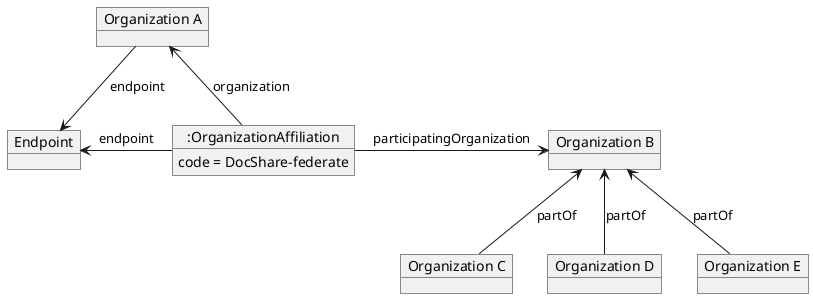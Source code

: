 @startuml
hide footbox

object "Organization A" as OrganizationA
object "Organization B" as OrganizationB
object "Endpoint" as EndpointA
object "Organization C" as OrganizationC
object "Organization D" as OrganizationD
object "Organization E" as OrganizationE
object ":OrganizationAffiliation" as OrgAff
OrgAff : code = DocShare-federate
OrgAff -> OrganizationB : participatingOrganization
OrganizationA <-- OrgAff : organization

OrganizationA --> EndpointA : endpoint
EndpointA <- OrgAff : endpoint

OrganizationB <-- OrganizationC : partOf
OrganizationB <-- OrganizationD : partOf
OrganizationB <-- OrganizationE : partOf

@enduml
